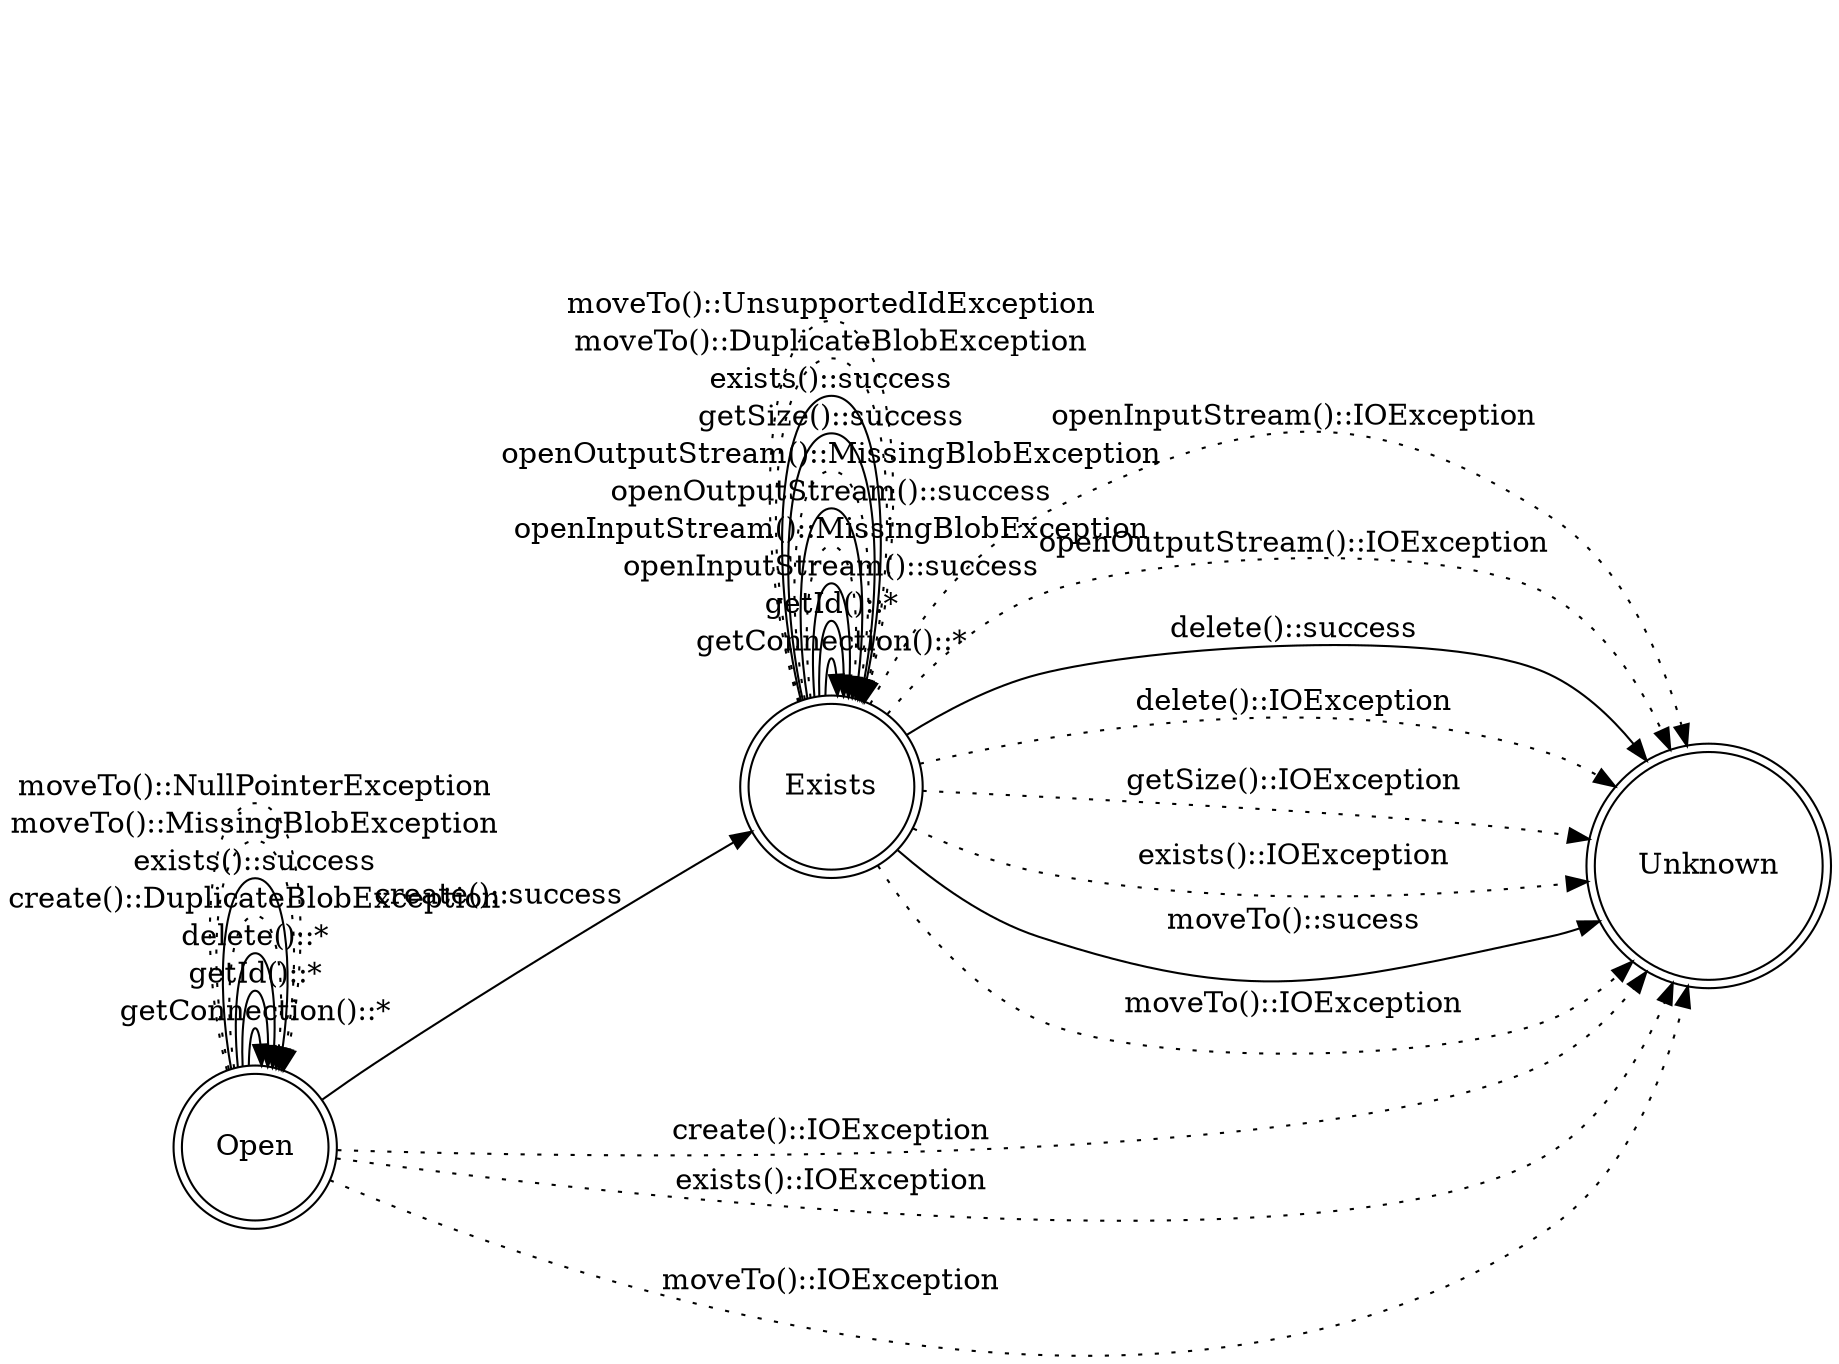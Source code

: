 /* $HeadURL::                                                                            $
 * $Id$
 *
 * Copyright (c) 2008,2009 by Fedora Commons Inc.
 * http://www.fedoracommons.org
 *
 * In collaboration with Topaz Inc.
 * http://www.topazproject.org
 *
 * Licensed under the Apache License, Version 2.0 (the "License");
 * you may not use this file except in compliance with the License.
 * You may obtain a copy of the License at
 *
 *     http://www.apache.org/licenses/LICENSE-2.0
 *
 * Unless required by applicable law or agreed to in writing, software
 * distributed under the License is distributed on an "AS IS" BASIS,
 * WITHOUT WARRANTIES OR CONDITIONS OF ANY KIND, either express or implied.
 * See the License for the specific language governing permissions and
 * limitations under the License.
 */
digraph blob {
  rankdir=LR;
  overlap=false

  node [shape = doublecircle]; Open Exists Unknown;
  node [shape = circle];

  Open -> Open [ label = "getConnection()::*" ];

  Open -> Open [ label = "getId()::*" ];

  Open -> Open [ label = "delete()::*" ];

  Open -> Exists [ label = "create()::success" ];
  Open -> Open [ style = dotted, label = "create()::DuplicateBlobException" ];
  Open -> Unknown [ style = dotted, label = "create()::IOException" ];

  Open -> Open [ label = "exists()::success" ];
  Open -> Unknown [ style = dotted, label = "exists()::IOException" ];

  Open -> Open [ style = dotted, label = "moveTo()::MissingBlobException" ];
  Open -> Open [ style = dotted, label = "moveTo()::NullPointerException" ];
  Open -> Unknown [ style = dotted, label = "moveTo()::IOException" ];

  Exists -> Exists [ label = "getConnection()::*" ];

  Exists -> Exists [ label = "getId()::*" ];

  Exists -> Exists [ label = "openInputStream()::success" ];
  Exists -> Exists [ style = dotted, label = "openInputStream()::MissingBlobException" ];
  Exists -> Unknown [ style = dotted, label = "openInputStream()::IOException" ];

  Exists -> Exists [ label = "openOutputStream()::success" ];
  Exists -> Exists [ style = dotted, label = "openOutputStream()::MissingBlobException" ];
  Exists -> Unknown [ style = dotted, label = "openOutputStream()::IOException" ];

  Exists -> Unknown [ label = "delete()::success" ];
  Exists -> Unknown [ style = dotted, label = "delete()::IOException" ];

  Exists -> Exists [ label = "getSize()::success" ];
  Exists -> Unknown [ style = dotted, label = "getSize()::IOException" ];

  Exists -> Exists [ label = "exists()::success" ];
  Exists -> Unknown [ style = dotted, label = "exists()::IOException" ];

  Exists -> Unknown [ label = "moveTo()::sucess" ];
  Exists -> Exists [ style = dotted, label = "moveTo()::DuplicateBlobException" ];
  Exists -> Exists [ style = dotted, label = "moveTo()::UnsupportedIdException" ];
  Exists -> Unknown [ style = dotted, label = "moveTo()::IOException" ];
}
